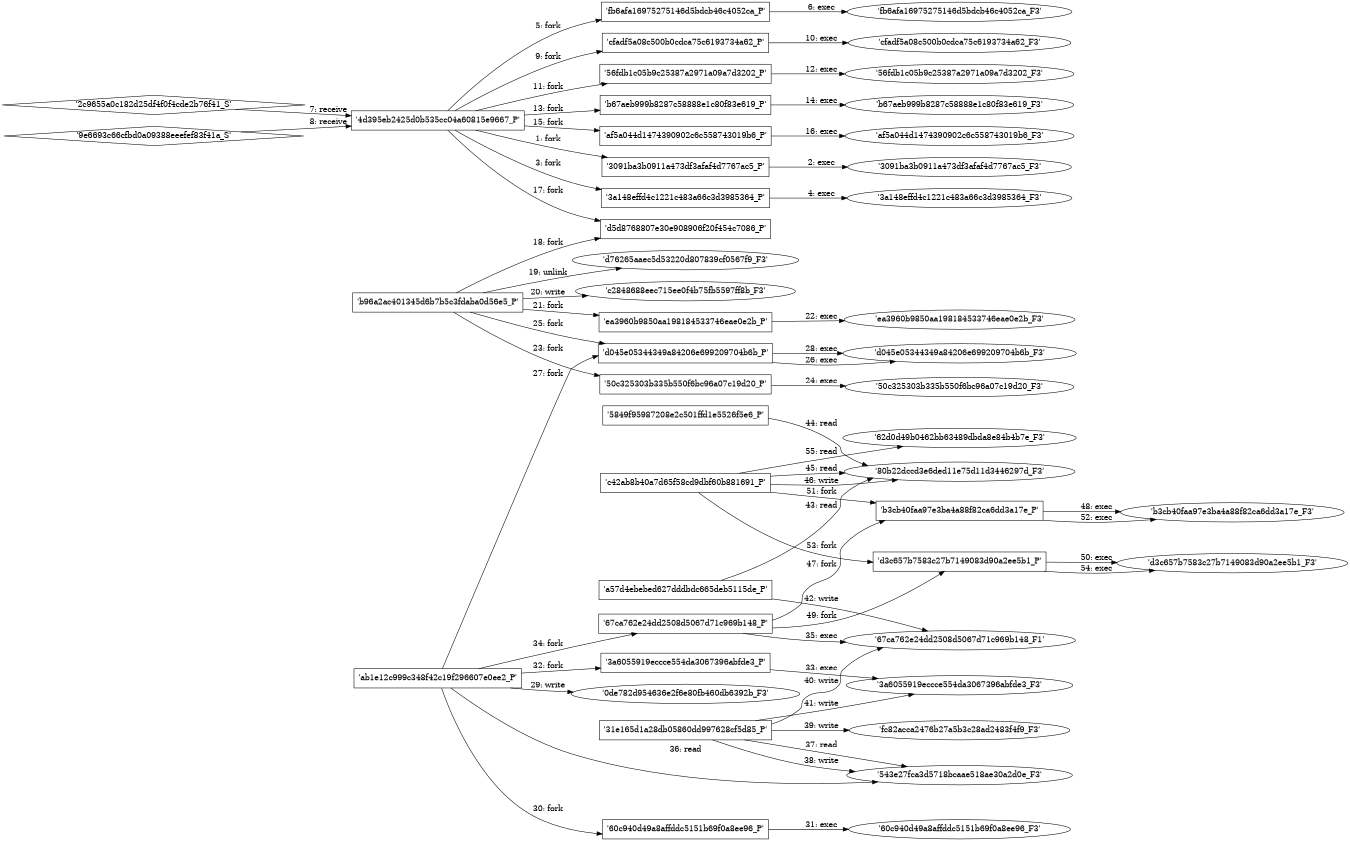 digraph "D:\Learning\Paper\apt\基于CTI的攻击预警\Dataset\攻击图\ASGfromALLCTI\Threat Roundup for August 23 to August 30.dot" {
rankdir="LR"
size="9"
fixedsize="false"
splines="true"
nodesep=0.3
ranksep=0
fontsize=10
overlap="scalexy"
engine= "neato"
	"'4d395eb2425d0b535cc04a60815e9667_P'" [node_type=Process shape=box]
	"'3091ba3b0911a473df3afaf4d7767ac5_P'" [node_type=Process shape=box]
	"'4d395eb2425d0b535cc04a60815e9667_P'" -> "'3091ba3b0911a473df3afaf4d7767ac5_P'" [label="1: fork"]
	"'3091ba3b0911a473df3afaf4d7767ac5_P'" [node_type=Process shape=box]
	"'3091ba3b0911a473df3afaf4d7767ac5_F3'" [node_type=File shape=ellipse]
	"'3091ba3b0911a473df3afaf4d7767ac5_P'" -> "'3091ba3b0911a473df3afaf4d7767ac5_F3'" [label="2: exec"]
	"'4d395eb2425d0b535cc04a60815e9667_P'" [node_type=Process shape=box]
	"'3a148effd4c1221c483a66c3d3985364_P'" [node_type=Process shape=box]
	"'4d395eb2425d0b535cc04a60815e9667_P'" -> "'3a148effd4c1221c483a66c3d3985364_P'" [label="3: fork"]
	"'3a148effd4c1221c483a66c3d3985364_P'" [node_type=Process shape=box]
	"'3a148effd4c1221c483a66c3d3985364_F3'" [node_type=File shape=ellipse]
	"'3a148effd4c1221c483a66c3d3985364_P'" -> "'3a148effd4c1221c483a66c3d3985364_F3'" [label="4: exec"]
	"'4d395eb2425d0b535cc04a60815e9667_P'" [node_type=Process shape=box]
	"'fb6afa16975275146d5bdcb46c4052ca_P'" [node_type=Process shape=box]
	"'4d395eb2425d0b535cc04a60815e9667_P'" -> "'fb6afa16975275146d5bdcb46c4052ca_P'" [label="5: fork"]
	"'fb6afa16975275146d5bdcb46c4052ca_P'" [node_type=Process shape=box]
	"'fb6afa16975275146d5bdcb46c4052ca_F3'" [node_type=File shape=ellipse]
	"'fb6afa16975275146d5bdcb46c4052ca_P'" -> "'fb6afa16975275146d5bdcb46c4052ca_F3'" [label="6: exec"]
	"'4d395eb2425d0b535cc04a60815e9667_P'" [node_type=Process shape=box]
	"'2c9655a0c182d25df4f0f4cde2b76f41_S'" [node_type=Socket shape=diamond]
	"'2c9655a0c182d25df4f0f4cde2b76f41_S'" -> "'4d395eb2425d0b535cc04a60815e9667_P'" [label="7: receive"]
	"'4d395eb2425d0b535cc04a60815e9667_P'" [node_type=Process shape=box]
	"'9e6693c66cfbd0a09388eeefef83f41a_S'" [node_type=Socket shape=diamond]
	"'9e6693c66cfbd0a09388eeefef83f41a_S'" -> "'4d395eb2425d0b535cc04a60815e9667_P'" [label="8: receive"]
	"'4d395eb2425d0b535cc04a60815e9667_P'" [node_type=Process shape=box]
	"'cfadf5a08c500b0cdca75c6193734a62_P'" [node_type=Process shape=box]
	"'4d395eb2425d0b535cc04a60815e9667_P'" -> "'cfadf5a08c500b0cdca75c6193734a62_P'" [label="9: fork"]
	"'cfadf5a08c500b0cdca75c6193734a62_P'" [node_type=Process shape=box]
	"'cfadf5a08c500b0cdca75c6193734a62_F3'" [node_type=File shape=ellipse]
	"'cfadf5a08c500b0cdca75c6193734a62_P'" -> "'cfadf5a08c500b0cdca75c6193734a62_F3'" [label="10: exec"]
	"'4d395eb2425d0b535cc04a60815e9667_P'" [node_type=Process shape=box]
	"'56fdb1c05b9c25387a2971a09a7d3202_P'" [node_type=Process shape=box]
	"'4d395eb2425d0b535cc04a60815e9667_P'" -> "'56fdb1c05b9c25387a2971a09a7d3202_P'" [label="11: fork"]
	"'56fdb1c05b9c25387a2971a09a7d3202_P'" [node_type=Process shape=box]
	"'56fdb1c05b9c25387a2971a09a7d3202_F3'" [node_type=File shape=ellipse]
	"'56fdb1c05b9c25387a2971a09a7d3202_P'" -> "'56fdb1c05b9c25387a2971a09a7d3202_F3'" [label="12: exec"]
	"'4d395eb2425d0b535cc04a60815e9667_P'" [node_type=Process shape=box]
	"'b67aeb999b8287c58888e1c80f83e619_P'" [node_type=Process shape=box]
	"'4d395eb2425d0b535cc04a60815e9667_P'" -> "'b67aeb999b8287c58888e1c80f83e619_P'" [label="13: fork"]
	"'b67aeb999b8287c58888e1c80f83e619_P'" [node_type=Process shape=box]
	"'b67aeb999b8287c58888e1c80f83e619_F3'" [node_type=File shape=ellipse]
	"'b67aeb999b8287c58888e1c80f83e619_P'" -> "'b67aeb999b8287c58888e1c80f83e619_F3'" [label="14: exec"]
	"'4d395eb2425d0b535cc04a60815e9667_P'" [node_type=Process shape=box]
	"'af5a044d1474390902c6c558743019b6_P'" [node_type=Process shape=box]
	"'4d395eb2425d0b535cc04a60815e9667_P'" -> "'af5a044d1474390902c6c558743019b6_P'" [label="15: fork"]
	"'af5a044d1474390902c6c558743019b6_P'" [node_type=Process shape=box]
	"'af5a044d1474390902c6c558743019b6_F3'" [node_type=File shape=ellipse]
	"'af5a044d1474390902c6c558743019b6_P'" -> "'af5a044d1474390902c6c558743019b6_F3'" [label="16: exec"]
	"'4d395eb2425d0b535cc04a60815e9667_P'" [node_type=Process shape=box]
	"'d5d8768807e30e908906f20f454c7086_P'" [node_type=Process shape=box]
	"'4d395eb2425d0b535cc04a60815e9667_P'" -> "'d5d8768807e30e908906f20f454c7086_P'" [label="17: fork"]
	"'b96a2ac401345d6b7b5c3fdaba0d56e5_P'" [node_type=Process shape=box]
	"'d5d8768807e30e908906f20f454c7086_P'" [node_type=Process shape=box]
	"'b96a2ac401345d6b7b5c3fdaba0d56e5_P'" -> "'d5d8768807e30e908906f20f454c7086_P'" [label="18: fork"]
	"'d76265aaec5d53220d807839cf0567f9_F3'" [node_type=file shape=ellipse]
	"'b96a2ac401345d6b7b5c3fdaba0d56e5_P'" [node_type=Process shape=box]
	"'b96a2ac401345d6b7b5c3fdaba0d56e5_P'" -> "'d76265aaec5d53220d807839cf0567f9_F3'" [label="19: unlink"]
	"'c2848688eec715ee0f4b75fb5597ff8b_F3'" [node_type=file shape=ellipse]
	"'b96a2ac401345d6b7b5c3fdaba0d56e5_P'" [node_type=Process shape=box]
	"'b96a2ac401345d6b7b5c3fdaba0d56e5_P'" -> "'c2848688eec715ee0f4b75fb5597ff8b_F3'" [label="20: write"]
	"'b96a2ac401345d6b7b5c3fdaba0d56e5_P'" [node_type=Process shape=box]
	"'ea3960b9850aa198184533746eae0e2b_P'" [node_type=Process shape=box]
	"'b96a2ac401345d6b7b5c3fdaba0d56e5_P'" -> "'ea3960b9850aa198184533746eae0e2b_P'" [label="21: fork"]
	"'ea3960b9850aa198184533746eae0e2b_P'" [node_type=Process shape=box]
	"'ea3960b9850aa198184533746eae0e2b_F3'" [node_type=File shape=ellipse]
	"'ea3960b9850aa198184533746eae0e2b_P'" -> "'ea3960b9850aa198184533746eae0e2b_F3'" [label="22: exec"]
	"'b96a2ac401345d6b7b5c3fdaba0d56e5_P'" [node_type=Process shape=box]
	"'50c325303b335b550f6bc96a07c19d20_P'" [node_type=Process shape=box]
	"'b96a2ac401345d6b7b5c3fdaba0d56e5_P'" -> "'50c325303b335b550f6bc96a07c19d20_P'" [label="23: fork"]
	"'50c325303b335b550f6bc96a07c19d20_P'" [node_type=Process shape=box]
	"'50c325303b335b550f6bc96a07c19d20_F3'" [node_type=File shape=ellipse]
	"'50c325303b335b550f6bc96a07c19d20_P'" -> "'50c325303b335b550f6bc96a07c19d20_F3'" [label="24: exec"]
	"'b96a2ac401345d6b7b5c3fdaba0d56e5_P'" [node_type=Process shape=box]
	"'d045e05344349a84206e699209704b6b_P'" [node_type=Process shape=box]
	"'b96a2ac401345d6b7b5c3fdaba0d56e5_P'" -> "'d045e05344349a84206e699209704b6b_P'" [label="25: fork"]
	"'d045e05344349a84206e699209704b6b_P'" [node_type=Process shape=box]
	"'d045e05344349a84206e699209704b6b_F3'" [node_type=File shape=ellipse]
	"'d045e05344349a84206e699209704b6b_P'" -> "'d045e05344349a84206e699209704b6b_F3'" [label="26: exec"]
	"'ab1e12c999c348f42c19f296607e0ee2_P'" [node_type=Process shape=box]
	"'d045e05344349a84206e699209704b6b_P'" [node_type=Process shape=box]
	"'ab1e12c999c348f42c19f296607e0ee2_P'" -> "'d045e05344349a84206e699209704b6b_P'" [label="27: fork"]
	"'d045e05344349a84206e699209704b6b_P'" [node_type=Process shape=box]
	"'d045e05344349a84206e699209704b6b_F3'" [node_type=File shape=ellipse]
	"'d045e05344349a84206e699209704b6b_P'" -> "'d045e05344349a84206e699209704b6b_F3'" [label="28: exec"]
	"'0de782d954636e2f6e80fb460db6392b_F3'" [node_type=file shape=ellipse]
	"'ab1e12c999c348f42c19f296607e0ee2_P'" [node_type=Process shape=box]
	"'ab1e12c999c348f42c19f296607e0ee2_P'" -> "'0de782d954636e2f6e80fb460db6392b_F3'" [label="29: write"]
	"'ab1e12c999c348f42c19f296607e0ee2_P'" [node_type=Process shape=box]
	"'60c940d49a8affddc5151b69f0a8ee96_P'" [node_type=Process shape=box]
	"'ab1e12c999c348f42c19f296607e0ee2_P'" -> "'60c940d49a8affddc5151b69f0a8ee96_P'" [label="30: fork"]
	"'60c940d49a8affddc5151b69f0a8ee96_P'" [node_type=Process shape=box]
	"'60c940d49a8affddc5151b69f0a8ee96_F3'" [node_type=File shape=ellipse]
	"'60c940d49a8affddc5151b69f0a8ee96_P'" -> "'60c940d49a8affddc5151b69f0a8ee96_F3'" [label="31: exec"]
	"'ab1e12c999c348f42c19f296607e0ee2_P'" [node_type=Process shape=box]
	"'3a6055919eccce554da3067396abfde3_P'" [node_type=Process shape=box]
	"'ab1e12c999c348f42c19f296607e0ee2_P'" -> "'3a6055919eccce554da3067396abfde3_P'" [label="32: fork"]
	"'3a6055919eccce554da3067396abfde3_P'" [node_type=Process shape=box]
	"'3a6055919eccce554da3067396abfde3_F3'" [node_type=File shape=ellipse]
	"'3a6055919eccce554da3067396abfde3_P'" -> "'3a6055919eccce554da3067396abfde3_F3'" [label="33: exec"]
	"'ab1e12c999c348f42c19f296607e0ee2_P'" [node_type=Process shape=box]
	"'67ca762e24dd2508d5067d71c969b148_P'" [node_type=Process shape=box]
	"'ab1e12c999c348f42c19f296607e0ee2_P'" -> "'67ca762e24dd2508d5067d71c969b148_P'" [label="34: fork"]
	"'67ca762e24dd2508d5067d71c969b148_P'" [node_type=Process shape=box]
	"'67ca762e24dd2508d5067d71c969b148_F1'" [node_type=File shape=ellipse]
	"'67ca762e24dd2508d5067d71c969b148_P'" -> "'67ca762e24dd2508d5067d71c969b148_F1'" [label="35: exec"]
	"'543e27fca3d5718bcaae518ae30a2d0e_F3'" [node_type=file shape=ellipse]
	"'ab1e12c999c348f42c19f296607e0ee2_P'" [node_type=Process shape=box]
	"'ab1e12c999c348f42c19f296607e0ee2_P'" -> "'543e27fca3d5718bcaae518ae30a2d0e_F3'" [label="36: read"]
	"'543e27fca3d5718bcaae518ae30a2d0e_F3'" [node_type=file shape=ellipse]
	"'31e165d1a28db05860dd997628cf5d85_P'" [node_type=Process shape=box]
	"'31e165d1a28db05860dd997628cf5d85_P'" -> "'543e27fca3d5718bcaae518ae30a2d0e_F3'" [label="37: read"]
	"'543e27fca3d5718bcaae518ae30a2d0e_F3'" [node_type=file shape=ellipse]
	"'31e165d1a28db05860dd997628cf5d85_P'" [node_type=Process shape=box]
	"'31e165d1a28db05860dd997628cf5d85_P'" -> "'543e27fca3d5718bcaae518ae30a2d0e_F3'" [label="38: write"]
	"'fc82acca2476b27a5b3c28ad2483f4f9_F3'" [node_type=file shape=ellipse]
	"'31e165d1a28db05860dd997628cf5d85_P'" [node_type=Process shape=box]
	"'31e165d1a28db05860dd997628cf5d85_P'" -> "'fc82acca2476b27a5b3c28ad2483f4f9_F3'" [label="39: write"]
	"'67ca762e24dd2508d5067d71c969b148_F1'" [node_type=file shape=ellipse]
	"'31e165d1a28db05860dd997628cf5d85_P'" [node_type=Process shape=box]
	"'31e165d1a28db05860dd997628cf5d85_P'" -> "'67ca762e24dd2508d5067d71c969b148_F1'" [label="40: write"]
	"'3a6055919eccce554da3067396abfde3_F3'" [node_type=file shape=ellipse]
	"'31e165d1a28db05860dd997628cf5d85_P'" [node_type=Process shape=box]
	"'31e165d1a28db05860dd997628cf5d85_P'" -> "'3a6055919eccce554da3067396abfde3_F3'" [label="41: write"]
	"'67ca762e24dd2508d5067d71c969b148_F1'" [node_type=file shape=ellipse]
	"'a57d4ebebed627dddbdc665deb5115de_P'" [node_type=Process shape=box]
	"'a57d4ebebed627dddbdc665deb5115de_P'" -> "'67ca762e24dd2508d5067d71c969b148_F1'" [label="42: write"]
	"'80b22dccd3e6ded11e75d11d3446297d_F3'" [node_type=file shape=ellipse]
	"'a57d4ebebed627dddbdc665deb5115de_P'" [node_type=Process shape=box]
	"'a57d4ebebed627dddbdc665deb5115de_P'" -> "'80b22dccd3e6ded11e75d11d3446297d_F3'" [label="43: read"]
	"'80b22dccd3e6ded11e75d11d3446297d_F3'" [node_type=file shape=ellipse]
	"'5849f95987208e2c501ffd1e5526f5e6_P'" [node_type=Process shape=box]
	"'5849f95987208e2c501ffd1e5526f5e6_P'" -> "'80b22dccd3e6ded11e75d11d3446297d_F3'" [label="44: read"]
	"'80b22dccd3e6ded11e75d11d3446297d_F3'" [node_type=file shape=ellipse]
	"'c42ab8b40a7d65f58cd9dbf60b881691_P'" [node_type=Process shape=box]
	"'c42ab8b40a7d65f58cd9dbf60b881691_P'" -> "'80b22dccd3e6ded11e75d11d3446297d_F3'" [label="45: read"]
	"'80b22dccd3e6ded11e75d11d3446297d_F3'" [node_type=file shape=ellipse]
	"'c42ab8b40a7d65f58cd9dbf60b881691_P'" [node_type=Process shape=box]
	"'c42ab8b40a7d65f58cd9dbf60b881691_P'" -> "'80b22dccd3e6ded11e75d11d3446297d_F3'" [label="46: write"]
	"'67ca762e24dd2508d5067d71c969b148_P'" [node_type=Process shape=box]
	"'b3cb40faa97e3ba4a88f82ca6dd3a17e_P'" [node_type=Process shape=box]
	"'67ca762e24dd2508d5067d71c969b148_P'" -> "'b3cb40faa97e3ba4a88f82ca6dd3a17e_P'" [label="47: fork"]
	"'b3cb40faa97e3ba4a88f82ca6dd3a17e_P'" [node_type=Process shape=box]
	"'b3cb40faa97e3ba4a88f82ca6dd3a17e_F3'" [node_type=File shape=ellipse]
	"'b3cb40faa97e3ba4a88f82ca6dd3a17e_P'" -> "'b3cb40faa97e3ba4a88f82ca6dd3a17e_F3'" [label="48: exec"]
	"'67ca762e24dd2508d5067d71c969b148_P'" [node_type=Process shape=box]
	"'d3c657b7583c27b7149083d90a2ee5b1_P'" [node_type=Process shape=box]
	"'67ca762e24dd2508d5067d71c969b148_P'" -> "'d3c657b7583c27b7149083d90a2ee5b1_P'" [label="49: fork"]
	"'d3c657b7583c27b7149083d90a2ee5b1_P'" [node_type=Process shape=box]
	"'d3c657b7583c27b7149083d90a2ee5b1_F3'" [node_type=File shape=ellipse]
	"'d3c657b7583c27b7149083d90a2ee5b1_P'" -> "'d3c657b7583c27b7149083d90a2ee5b1_F3'" [label="50: exec"]
	"'c42ab8b40a7d65f58cd9dbf60b881691_P'" [node_type=Process shape=box]
	"'b3cb40faa97e3ba4a88f82ca6dd3a17e_P'" [node_type=Process shape=box]
	"'c42ab8b40a7d65f58cd9dbf60b881691_P'" -> "'b3cb40faa97e3ba4a88f82ca6dd3a17e_P'" [label="51: fork"]
	"'b3cb40faa97e3ba4a88f82ca6dd3a17e_P'" [node_type=Process shape=box]
	"'b3cb40faa97e3ba4a88f82ca6dd3a17e_F3'" [node_type=File shape=ellipse]
	"'b3cb40faa97e3ba4a88f82ca6dd3a17e_P'" -> "'b3cb40faa97e3ba4a88f82ca6dd3a17e_F3'" [label="52: exec"]
	"'c42ab8b40a7d65f58cd9dbf60b881691_P'" [node_type=Process shape=box]
	"'d3c657b7583c27b7149083d90a2ee5b1_P'" [node_type=Process shape=box]
	"'c42ab8b40a7d65f58cd9dbf60b881691_P'" -> "'d3c657b7583c27b7149083d90a2ee5b1_P'" [label="53: fork"]
	"'d3c657b7583c27b7149083d90a2ee5b1_P'" [node_type=Process shape=box]
	"'d3c657b7583c27b7149083d90a2ee5b1_F3'" [node_type=File shape=ellipse]
	"'d3c657b7583c27b7149083d90a2ee5b1_P'" -> "'d3c657b7583c27b7149083d90a2ee5b1_F3'" [label="54: exec"]
	"'62d0d49b0462bb63489dbda8e84b4b7e_F3'" [node_type=file shape=ellipse]
	"'c42ab8b40a7d65f58cd9dbf60b881691_P'" [node_type=Process shape=box]
	"'c42ab8b40a7d65f58cd9dbf60b881691_P'" -> "'62d0d49b0462bb63489dbda8e84b4b7e_F3'" [label="55: read"]
}
